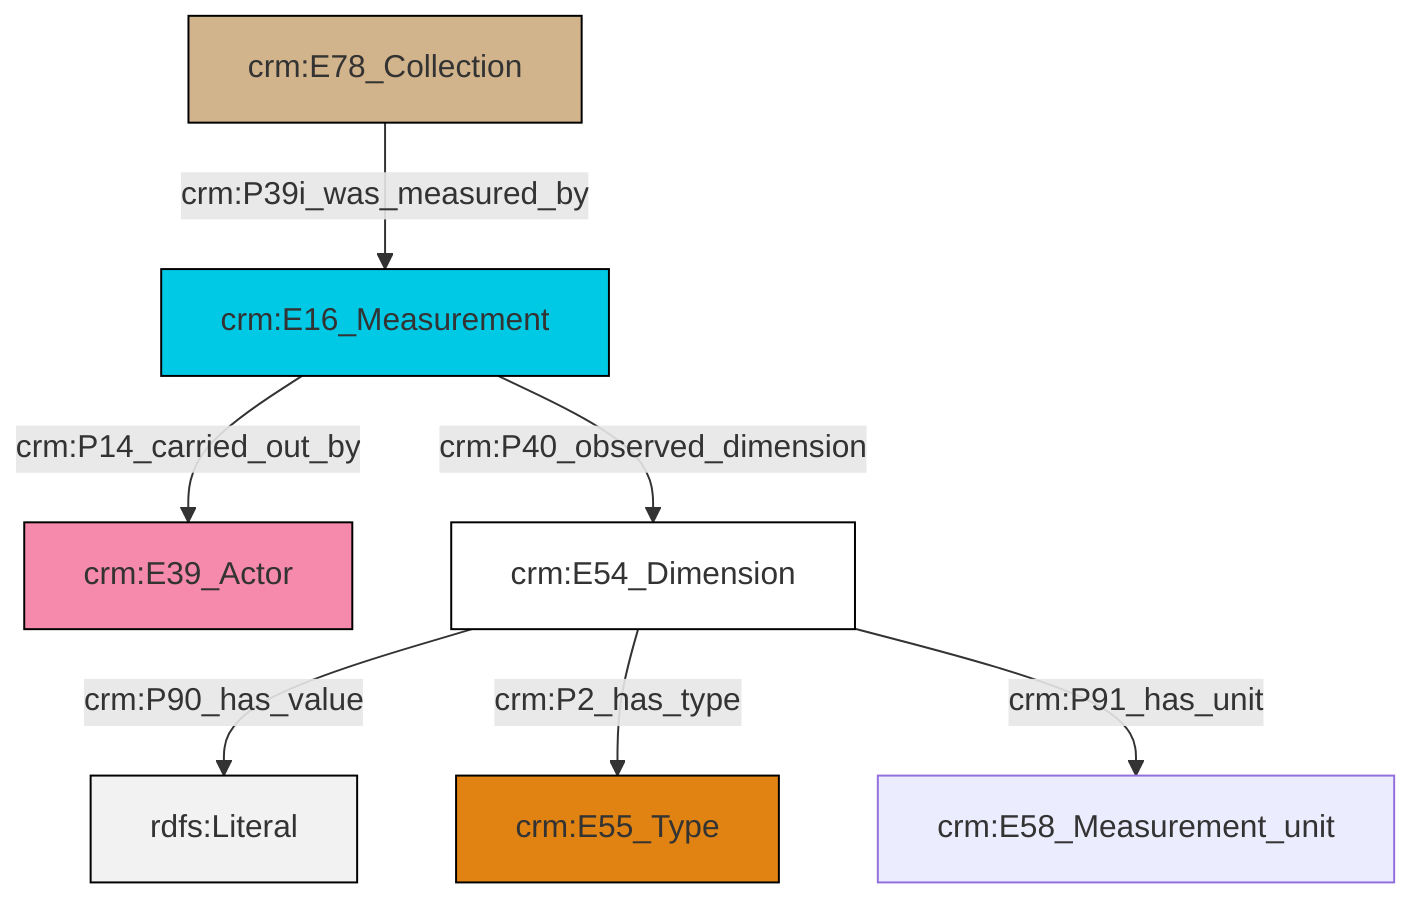 graph TD
classDef Literal fill:#f2f2f2,stroke:#000000;
classDef CRM_Entity fill:#FFFFFF,stroke:#000000;
classDef Temporal_Entity fill:#00C9E6, stroke:#000000;
classDef Type fill:#E18312, stroke:#000000;
classDef Time-Span fill:#2C9C91, stroke:#000000;
classDef Appellation fill:#FFEB7F, stroke:#000000;
classDef Place fill:#008836, stroke:#000000;
classDef Persistent_Item fill:#B266B2, stroke:#000000;
classDef Conceptual_Object fill:#FFD700, stroke:#000000;
classDef Physical_Thing fill:#D2B48C, stroke:#000000;
classDef Actor fill:#f58aad, stroke:#000000;
classDef PC_Classes fill:#4ce600, stroke:#000000;
classDef Multi fill:#cccccc,stroke:#000000;

2["crm:E16_Measurement"]:::Temporal_Entity -->|crm:P14_carried_out_by| 3["crm:E39_Actor"]:::Actor
0["crm:E78_Collection"]:::Physical_Thing -->|crm:P39i_was_measured_by| 2["crm:E16_Measurement"]:::Temporal_Entity
5["crm:E54_Dimension"]:::CRM_Entity -->|crm:P90_has_value| 8[rdfs:Literal]:::Literal
5["crm:E54_Dimension"]:::CRM_Entity -->|crm:P2_has_type| 9["crm:E55_Type"]:::Type
2["crm:E16_Measurement"]:::Temporal_Entity -->|crm:P40_observed_dimension| 5["crm:E54_Dimension"]:::CRM_Entity
5["crm:E54_Dimension"]:::CRM_Entity -->|crm:P91_has_unit| 10["crm:E58_Measurement_unit"]:::Default
